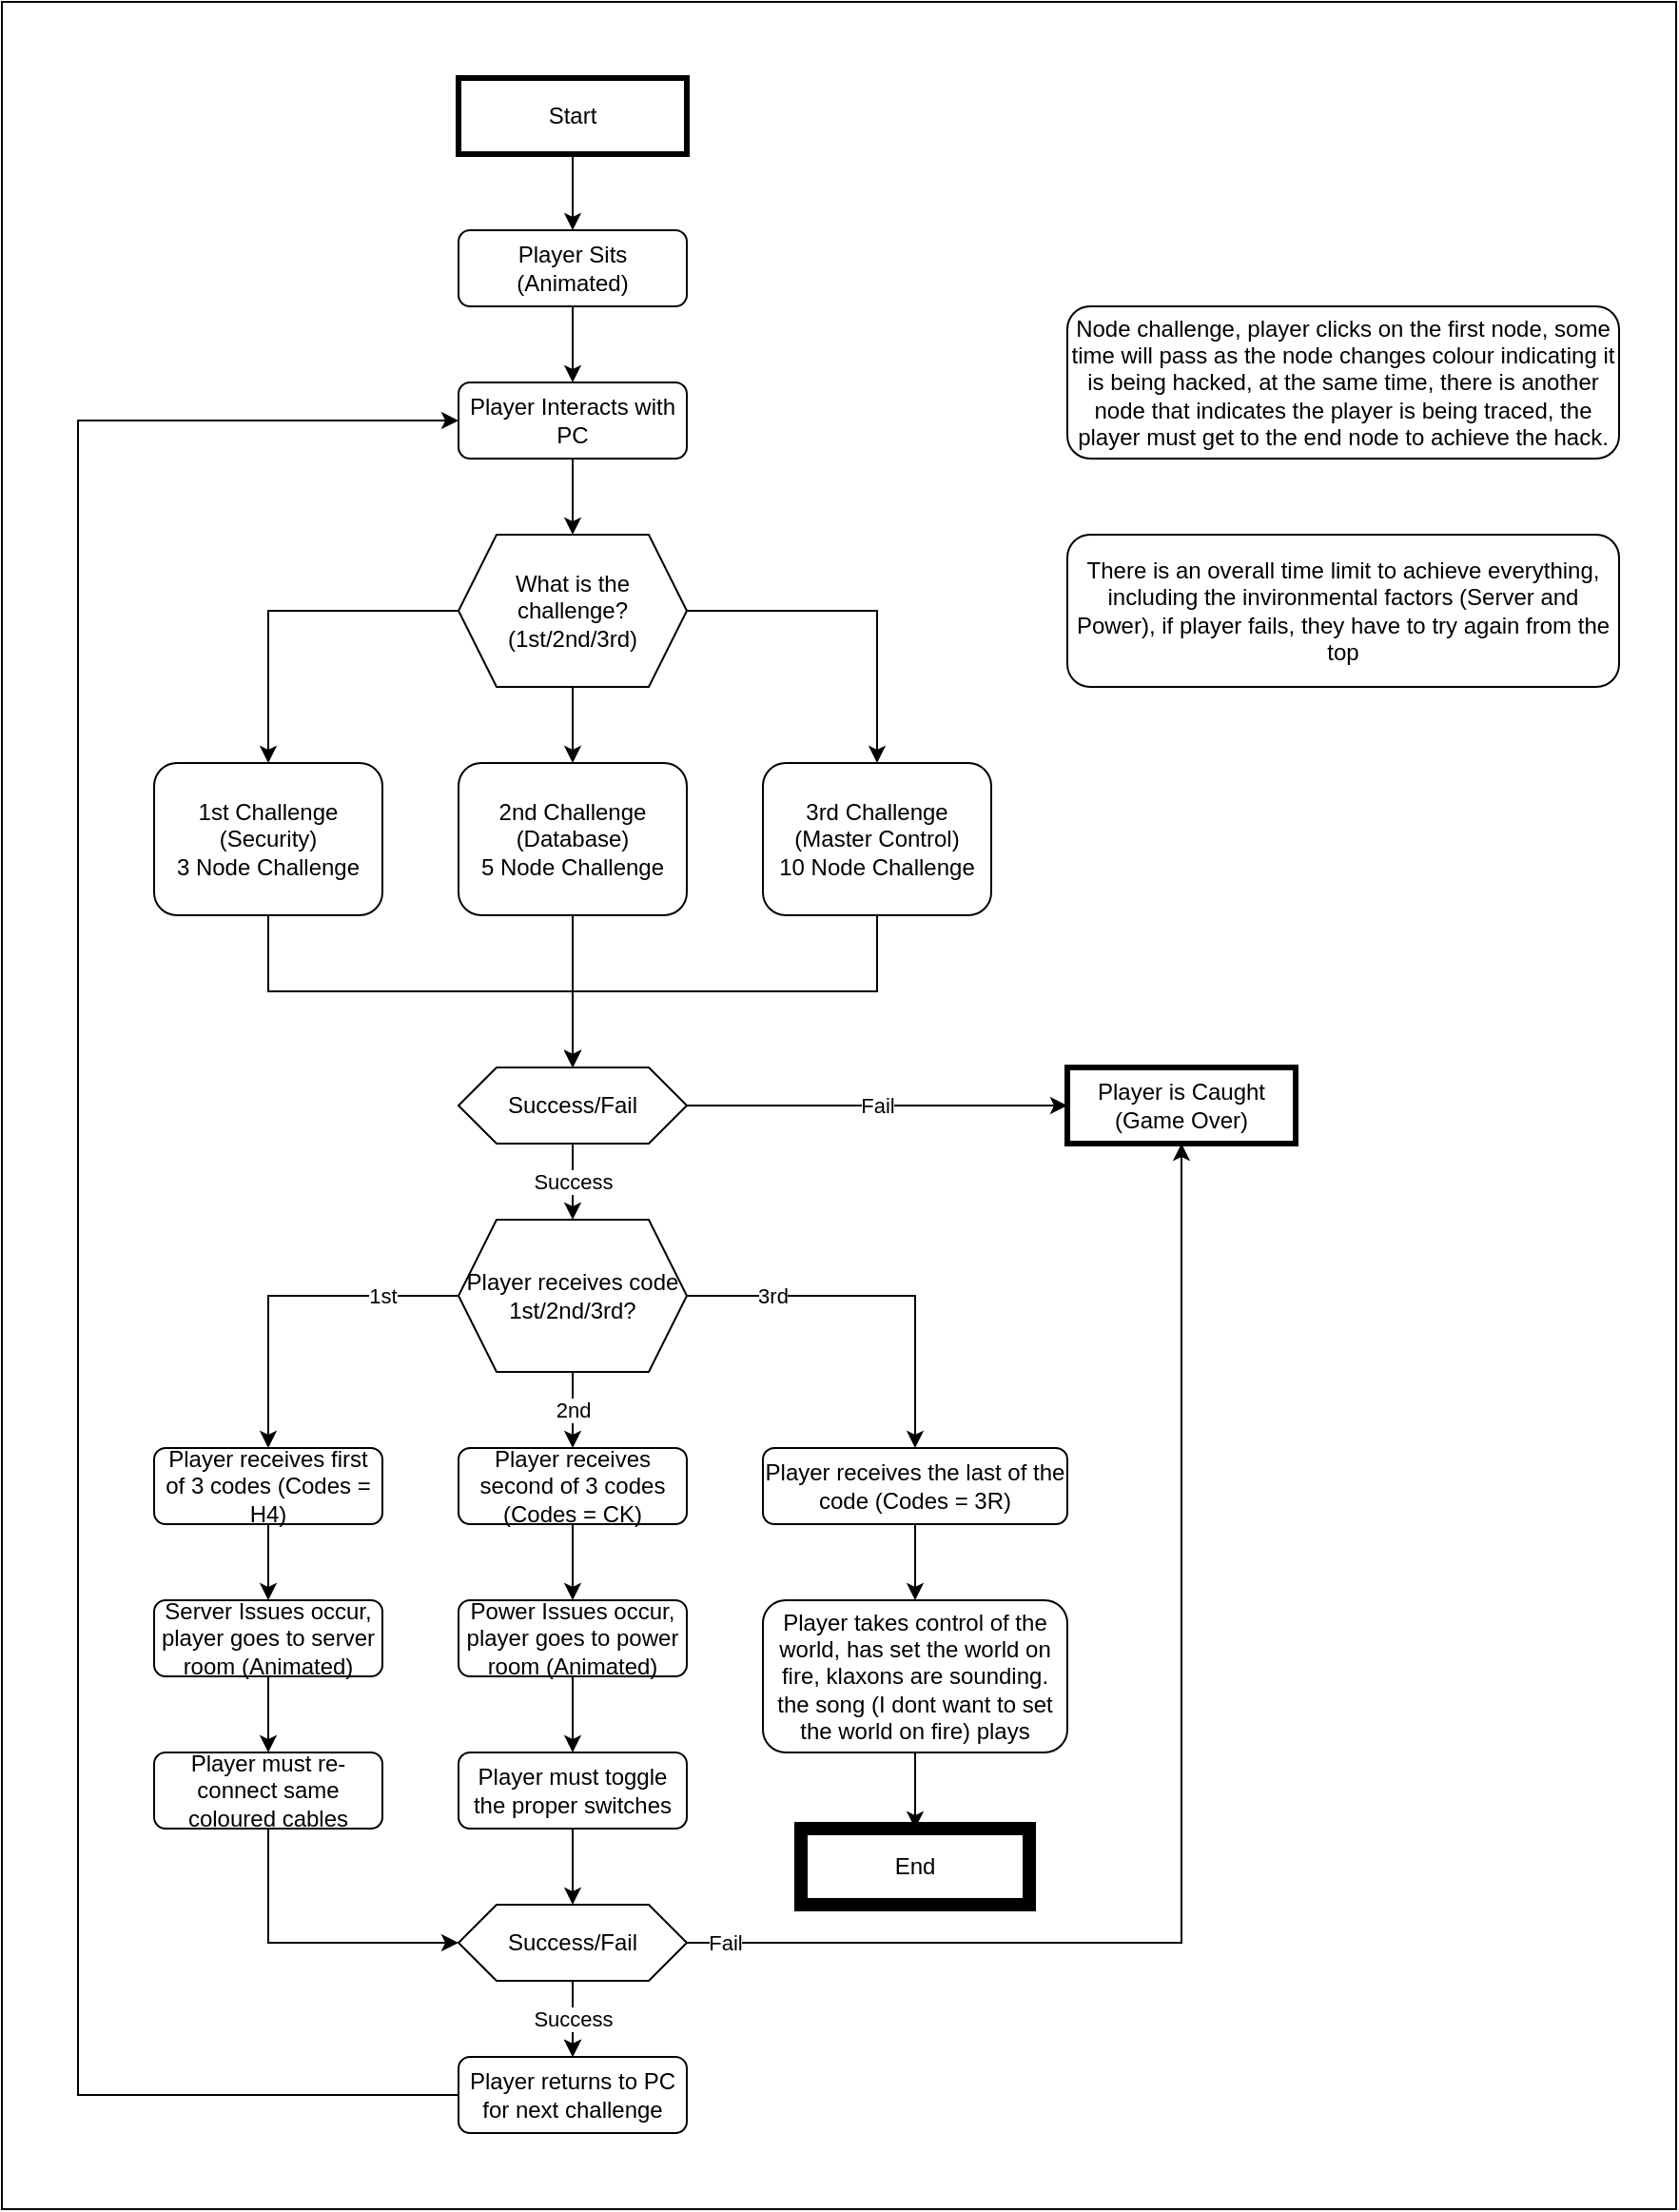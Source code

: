 <mxfile version="13.2.4" type="device"><diagram id="YiY8AesXvh9ImIPZQwb5" name="Page-1"><mxGraphModel dx="1413" dy="1613" grid="1" gridSize="10" guides="1" tooltips="1" connect="1" arrows="1" fold="1" page="0" pageScale="1" pageWidth="850" pageHeight="1100" math="0" shadow="0"><root><mxCell id="0"/><mxCell id="1" parent="0"/><mxCell id="MPsv6QzDF46ie0vP1PCp-125" value="" style="rounded=0;whiteSpace=wrap;html=1;strokeWidth=1;" parent="1" vertex="1"><mxGeometry x="440" width="880" height="1160" as="geometry"/></mxCell><mxCell id="MPsv6QzDF46ie0vP1PCp-3" style="edgeStyle=orthogonalEdgeStyle;rounded=0;orthogonalLoop=1;jettySize=auto;html=1;entryX=0.5;entryY=0;entryDx=0;entryDy=0;" parent="1" source="MPsv6QzDF46ie0vP1PCp-1" target="MPsv6QzDF46ie0vP1PCp-2" edge="1"><mxGeometry relative="1" as="geometry"/></mxCell><mxCell id="MPsv6QzDF46ie0vP1PCp-1" value="Start" style="rounded=0;whiteSpace=wrap;html=1;strokeWidth=3;" parent="1" vertex="1"><mxGeometry x="680" y="40" width="120" height="40" as="geometry"/></mxCell><mxCell id="MPsv6QzDF46ie0vP1PCp-5" value="" style="edgeStyle=orthogonalEdgeStyle;rounded=0;orthogonalLoop=1;jettySize=auto;html=1;" parent="1" source="MPsv6QzDF46ie0vP1PCp-2" target="MPsv6QzDF46ie0vP1PCp-4" edge="1"><mxGeometry relative="1" as="geometry"/></mxCell><mxCell id="MPsv6QzDF46ie0vP1PCp-2" value="Player Sits (Animated)" style="rounded=1;whiteSpace=wrap;html=1;" parent="1" vertex="1"><mxGeometry x="680" y="120" width="120" height="40" as="geometry"/></mxCell><mxCell id="MPsv6QzDF46ie0vP1PCp-78" style="edgeStyle=orthogonalEdgeStyle;rounded=0;orthogonalLoop=1;jettySize=auto;html=1;exitX=0.5;exitY=1;exitDx=0;exitDy=0;" parent="1" source="MPsv6QzDF46ie0vP1PCp-81" target="MPsv6QzDF46ie0vP1PCp-76" edge="1"><mxGeometry relative="1" as="geometry"><mxPoint x="740.0" y="380.0" as="sourcePoint"/></mxGeometry></mxCell><mxCell id="MPsv6QzDF46ie0vP1PCp-79" style="edgeStyle=orthogonalEdgeStyle;rounded=0;orthogonalLoop=1;jettySize=auto;html=1;entryX=0.5;entryY=0;entryDx=0;entryDy=0;exitX=0;exitY=0.5;exitDx=0;exitDy=0;" parent="1" source="MPsv6QzDF46ie0vP1PCp-81" target="MPsv6QzDF46ie0vP1PCp-6" edge="1"><mxGeometry relative="1" as="geometry"/></mxCell><mxCell id="MPsv6QzDF46ie0vP1PCp-80" style="edgeStyle=orthogonalEdgeStyle;rounded=0;orthogonalLoop=1;jettySize=auto;html=1;exitX=1;exitY=0.5;exitDx=0;exitDy=0;" parent="1" source="MPsv6QzDF46ie0vP1PCp-81" target="MPsv6QzDF46ie0vP1PCp-77" edge="1"><mxGeometry relative="1" as="geometry"/></mxCell><mxCell id="MPsv6QzDF46ie0vP1PCp-82" style="edgeStyle=orthogonalEdgeStyle;rounded=0;orthogonalLoop=1;jettySize=auto;html=1;entryX=0.5;entryY=0;entryDx=0;entryDy=0;" parent="1" source="MPsv6QzDF46ie0vP1PCp-4" target="MPsv6QzDF46ie0vP1PCp-81" edge="1"><mxGeometry relative="1" as="geometry"/></mxCell><mxCell id="MPsv6QzDF46ie0vP1PCp-4" value="Player Interacts with PC" style="whiteSpace=wrap;html=1;rounded=1;" parent="1" vertex="1"><mxGeometry x="680" y="200" width="120" height="40" as="geometry"/></mxCell><mxCell id="MPsv6QzDF46ie0vP1PCp-85" style="edgeStyle=orthogonalEdgeStyle;rounded=0;orthogonalLoop=1;jettySize=auto;html=1;entryX=0.5;entryY=0;entryDx=0;entryDy=0;exitX=0.5;exitY=1;exitDx=0;exitDy=0;" parent="1" source="MPsv6QzDF46ie0vP1PCp-6" target="MPsv6QzDF46ie0vP1PCp-83" edge="1"><mxGeometry relative="1" as="geometry"/></mxCell><mxCell id="MPsv6QzDF46ie0vP1PCp-6" value="1st Challenge (Security)&lt;br&gt;3 Node Challenge" style="whiteSpace=wrap;html=1;rounded=1;" parent="1" vertex="1"><mxGeometry x="520" y="400" width="120" height="80" as="geometry"/></mxCell><mxCell id="MPsv6QzDF46ie0vP1PCp-24" value="Node challenge, player clicks on the first node, some time will pass as the node changes colour indicating it is being hacked, at the same time, there is another node that indicates the player is being traced, the player must get to the end node to achieve the hack." style="rounded=1;whiteSpace=wrap;html=1;" parent="1" vertex="1"><mxGeometry x="1000" y="160" width="290" height="80" as="geometry"/></mxCell><mxCell id="MPsv6QzDF46ie0vP1PCp-25" value="There is an overall time limit to achieve everything, including the invironmental factors (Server and Power), if player fails, they have to try again from the top" style="rounded=1;whiteSpace=wrap;html=1;" parent="1" vertex="1"><mxGeometry x="1000" y="280" width="290" height="80" as="geometry"/></mxCell><mxCell id="MPsv6QzDF46ie0vP1PCp-84" style="edgeStyle=orthogonalEdgeStyle;rounded=0;orthogonalLoop=1;jettySize=auto;html=1;entryX=0.5;entryY=0;entryDx=0;entryDy=0;" parent="1" source="MPsv6QzDF46ie0vP1PCp-76" target="MPsv6QzDF46ie0vP1PCp-83" edge="1"><mxGeometry relative="1" as="geometry"/></mxCell><mxCell id="MPsv6QzDF46ie0vP1PCp-76" value="2nd Challenge (Database)&lt;br&gt;5 Node Challenge" style="whiteSpace=wrap;html=1;rounded=1;" parent="1" vertex="1"><mxGeometry x="680" y="400" width="120" height="80" as="geometry"/></mxCell><mxCell id="MPsv6QzDF46ie0vP1PCp-86" style="edgeStyle=orthogonalEdgeStyle;rounded=0;orthogonalLoop=1;jettySize=auto;html=1;exitX=0.5;exitY=1;exitDx=0;exitDy=0;entryX=0.5;entryY=0;entryDx=0;entryDy=0;" parent="1" source="MPsv6QzDF46ie0vP1PCp-77" target="MPsv6QzDF46ie0vP1PCp-83" edge="1"><mxGeometry relative="1" as="geometry"/></mxCell><mxCell id="MPsv6QzDF46ie0vP1PCp-77" value="3rd Challenge (Master Control)&lt;br&gt;10 Node Challenge" style="whiteSpace=wrap;html=1;rounded=1;" parent="1" vertex="1"><mxGeometry x="840" y="400" width="120" height="80" as="geometry"/></mxCell><mxCell id="MPsv6QzDF46ie0vP1PCp-81" value="What is the challenge?&lt;br&gt;(1st/2nd/3rd)" style="shape=hexagon;perimeter=hexagonPerimeter2;whiteSpace=wrap;html=1;fixedSize=1;" parent="1" vertex="1"><mxGeometry x="680" y="280" width="120" height="80" as="geometry"/></mxCell><mxCell id="MPsv6QzDF46ie0vP1PCp-94" value="Fail" style="edgeStyle=orthogonalEdgeStyle;rounded=0;orthogonalLoop=1;jettySize=auto;html=1;entryX=0;entryY=0.5;entryDx=0;entryDy=0;" parent="1" source="MPsv6QzDF46ie0vP1PCp-83" target="MPsv6QzDF46ie0vP1PCp-93" edge="1"><mxGeometry relative="1" as="geometry"/></mxCell><mxCell id="MPsv6QzDF46ie0vP1PCp-96" value="Success" style="edgeStyle=orthogonalEdgeStyle;rounded=0;orthogonalLoop=1;jettySize=auto;html=1;" parent="1" source="MPsv6QzDF46ie0vP1PCp-83" target="MPsv6QzDF46ie0vP1PCp-95" edge="1"><mxGeometry relative="1" as="geometry"/></mxCell><mxCell id="MPsv6QzDF46ie0vP1PCp-83" value="Success/Fail" style="shape=hexagon;perimeter=hexagonPerimeter2;whiteSpace=wrap;html=1;fixedSize=1;" parent="1" vertex="1"><mxGeometry x="680" y="560" width="120" height="40" as="geometry"/></mxCell><mxCell id="MPsv6QzDF46ie0vP1PCp-87" value="Player receives first of 3 codes (Codes = H4)" style="whiteSpace=wrap;html=1;rounded=1;" parent="1" vertex="1"><mxGeometry x="520" y="760" width="120" height="40" as="geometry"/></mxCell><mxCell id="MPsv6QzDF46ie0vP1PCp-105" style="edgeStyle=orthogonalEdgeStyle;rounded=0;orthogonalLoop=1;jettySize=auto;html=1;entryX=0.5;entryY=0;entryDx=0;entryDy=0;exitX=0.5;exitY=1;exitDx=0;exitDy=0;" parent="1" source="MPsv6QzDF46ie0vP1PCp-87" target="MPsv6QzDF46ie0vP1PCp-101" edge="1"><mxGeometry relative="1" as="geometry"/></mxCell><mxCell id="MPsv6QzDF46ie0vP1PCp-121" style="edgeStyle=orthogonalEdgeStyle;rounded=0;orthogonalLoop=1;jettySize=auto;html=1;entryX=0.5;entryY=0;entryDx=0;entryDy=0;" parent="1" source="MPsv6QzDF46ie0vP1PCp-88" target="MPsv6QzDF46ie0vP1PCp-118" edge="1"><mxGeometry relative="1" as="geometry"/></mxCell><mxCell id="MPsv6QzDF46ie0vP1PCp-88" value="Player receives second of 3 codes (Codes = CK)" style="whiteSpace=wrap;html=1;rounded=1;" parent="1" vertex="1"><mxGeometry x="680" y="760" width="120" height="40" as="geometry"/></mxCell><mxCell id="MPsv6QzDF46ie0vP1PCp-116" style="edgeStyle=orthogonalEdgeStyle;rounded=0;orthogonalLoop=1;jettySize=auto;html=1;entryX=0.5;entryY=0;entryDx=0;entryDy=0;" parent="1" source="MPsv6QzDF46ie0vP1PCp-89" target="MPsv6QzDF46ie0vP1PCp-114" edge="1"><mxGeometry relative="1" as="geometry"/></mxCell><mxCell id="MPsv6QzDF46ie0vP1PCp-89" value="Player receives the last of the code (Codes = 3R)" style="whiteSpace=wrap;html=1;rounded=1;" parent="1" vertex="1"><mxGeometry x="840" y="760" width="160" height="40" as="geometry"/></mxCell><mxCell id="MPsv6QzDF46ie0vP1PCp-93" value="Player is Caught (Game Over)" style="rounded=0;whiteSpace=wrap;html=1;strokeWidth=3;" parent="1" vertex="1"><mxGeometry x="1000" y="560" width="120" height="40" as="geometry"/></mxCell><mxCell id="MPsv6QzDF46ie0vP1PCp-97" value="2nd" style="edgeStyle=orthogonalEdgeStyle;rounded=0;orthogonalLoop=1;jettySize=auto;html=1;entryX=0.5;entryY=0;entryDx=0;entryDy=0;" parent="1" source="MPsv6QzDF46ie0vP1PCp-95" target="MPsv6QzDF46ie0vP1PCp-88" edge="1"><mxGeometry relative="1" as="geometry"/></mxCell><mxCell id="MPsv6QzDF46ie0vP1PCp-98" value="1st" style="edgeStyle=orthogonalEdgeStyle;rounded=0;orthogonalLoop=1;jettySize=auto;html=1;" parent="1" source="MPsv6QzDF46ie0vP1PCp-95" target="MPsv6QzDF46ie0vP1PCp-87" edge="1"><mxGeometry x="-0.556" relative="1" as="geometry"><mxPoint as="offset"/></mxGeometry></mxCell><mxCell id="MPsv6QzDF46ie0vP1PCp-99" value="3rd" style="edgeStyle=orthogonalEdgeStyle;rounded=0;orthogonalLoop=1;jettySize=auto;html=1;entryX=0.5;entryY=0;entryDx=0;entryDy=0;" parent="1" source="MPsv6QzDF46ie0vP1PCp-95" target="MPsv6QzDF46ie0vP1PCp-89" edge="1"><mxGeometry x="-0.555" relative="1" as="geometry"><Array as="points"><mxPoint x="920" y="680"/></Array><mxPoint as="offset"/></mxGeometry></mxCell><mxCell id="MPsv6QzDF46ie0vP1PCp-95" value="Player receives code&lt;br&gt;1st/2nd/3rd?" style="shape=hexagon;perimeter=hexagonPerimeter2;whiteSpace=wrap;html=1;fixedSize=1;" parent="1" vertex="1"><mxGeometry x="680" y="640" width="120" height="80" as="geometry"/></mxCell><mxCell id="MPsv6QzDF46ie0vP1PCp-100" style="edgeStyle=orthogonalEdgeStyle;rounded=0;orthogonalLoop=1;jettySize=auto;html=1;entryX=0.5;entryY=0;entryDx=0;entryDy=0;" parent="1" source="MPsv6QzDF46ie0vP1PCp-101" target="MPsv6QzDF46ie0vP1PCp-103" edge="1"><mxGeometry relative="1" as="geometry"><mxPoint x="580" y="920" as="targetPoint"/></mxGeometry></mxCell><mxCell id="MPsv6QzDF46ie0vP1PCp-101" value="Server Issues occur, player goes to server room (Animated)" style="whiteSpace=wrap;html=1;rounded=1;" parent="1" vertex="1"><mxGeometry x="520" y="840" width="120" height="40" as="geometry"/></mxCell><mxCell id="MPsv6QzDF46ie0vP1PCp-123" style="edgeStyle=orthogonalEdgeStyle;rounded=0;orthogonalLoop=1;jettySize=auto;html=1;entryX=0;entryY=0.5;entryDx=0;entryDy=0;" parent="1" source="MPsv6QzDF46ie0vP1PCp-103" target="MPsv6QzDF46ie0vP1PCp-108" edge="1"><mxGeometry relative="1" as="geometry"><Array as="points"><mxPoint x="580" y="1020"/></Array></mxGeometry></mxCell><mxCell id="MPsv6QzDF46ie0vP1PCp-103" value="Player must re-connect same coloured cables" style="whiteSpace=wrap;html=1;rounded=1;" parent="1" vertex="1"><mxGeometry x="520" y="920" width="120" height="40" as="geometry"/></mxCell><mxCell id="MPsv6QzDF46ie0vP1PCp-107" style="edgeStyle=orthogonalEdgeStyle;rounded=0;orthogonalLoop=1;jettySize=auto;html=1;entryX=0;entryY=0.5;entryDx=0;entryDy=0;exitX=0;exitY=0.5;exitDx=0;exitDy=0;" parent="1" source="MPsv6QzDF46ie0vP1PCp-104" target="MPsv6QzDF46ie0vP1PCp-4" edge="1"><mxGeometry relative="1" as="geometry"><mxPoint x="420" y="530" as="targetPoint"/><Array as="points"><mxPoint x="480" y="1100"/><mxPoint x="480" y="220"/></Array></mxGeometry></mxCell><mxCell id="MPsv6QzDF46ie0vP1PCp-104" value="Player returns to PC for next challenge" style="whiteSpace=wrap;html=1;rounded=1;" parent="1" vertex="1"><mxGeometry x="680" y="1080" width="120" height="40" as="geometry"/></mxCell><mxCell id="MPsv6QzDF46ie0vP1PCp-110" style="edgeStyle=orthogonalEdgeStyle;rounded=0;orthogonalLoop=1;jettySize=auto;html=1;" parent="1" source="MPsv6QzDF46ie0vP1PCp-108" target="MPsv6QzDF46ie0vP1PCp-104" edge="1"><mxGeometry relative="1" as="geometry"/></mxCell><mxCell id="MPsv6QzDF46ie0vP1PCp-111" value="Success" style="edgeStyle=orthogonalEdgeStyle;rounded=0;orthogonalLoop=1;jettySize=auto;html=1;" parent="1" source="MPsv6QzDF46ie0vP1PCp-108" target="MPsv6QzDF46ie0vP1PCp-104" edge="1"><mxGeometry relative="1" as="geometry"/></mxCell><mxCell id="MPsv6QzDF46ie0vP1PCp-112" value="Fail" style="edgeStyle=orthogonalEdgeStyle;rounded=0;orthogonalLoop=1;jettySize=auto;html=1;entryX=0.5;entryY=1;entryDx=0;entryDy=0;" parent="1" source="MPsv6QzDF46ie0vP1PCp-108" target="MPsv6QzDF46ie0vP1PCp-93" edge="1"><mxGeometry x="-0.941" relative="1" as="geometry"><mxPoint as="offset"/></mxGeometry></mxCell><mxCell id="MPsv6QzDF46ie0vP1PCp-108" value="Success/Fail" style="shape=hexagon;perimeter=hexagonPerimeter2;whiteSpace=wrap;html=1;fixedSize=1;" parent="1" vertex="1"><mxGeometry x="680" y="1000" width="120" height="40" as="geometry"/></mxCell><mxCell id="MPsv6QzDF46ie0vP1PCp-113" style="edgeStyle=orthogonalEdgeStyle;rounded=0;orthogonalLoop=1;jettySize=auto;html=1;entryX=0.5;entryY=0;entryDx=0;entryDy=0;" parent="1" source="MPsv6QzDF46ie0vP1PCp-114" target="MPsv6QzDF46ie0vP1PCp-115" edge="1"><mxGeometry relative="1" as="geometry"><mxPoint x="900" y="940" as="targetPoint"/></mxGeometry></mxCell><mxCell id="MPsv6QzDF46ie0vP1PCp-114" value="Player takes control of the world, has set the world on fire, klaxons are sounding. the song (I dont want to set the world on fire) plays" style="whiteSpace=wrap;html=1;rounded=1;" parent="1" vertex="1"><mxGeometry x="840" y="840" width="160" height="80" as="geometry"/></mxCell><mxCell id="MPsv6QzDF46ie0vP1PCp-115" value="End" style="rounded=0;whiteSpace=wrap;html=1;strokeWidth=7;" parent="1" vertex="1"><mxGeometry x="860" y="960" width="120" height="40" as="geometry"/></mxCell><mxCell id="MPsv6QzDF46ie0vP1PCp-122" style="edgeStyle=orthogonalEdgeStyle;rounded=0;orthogonalLoop=1;jettySize=auto;html=1;entryX=0.5;entryY=0;entryDx=0;entryDy=0;" parent="1" source="MPsv6QzDF46ie0vP1PCp-118" target="MPsv6QzDF46ie0vP1PCp-119" edge="1"><mxGeometry relative="1" as="geometry"/></mxCell><mxCell id="MPsv6QzDF46ie0vP1PCp-118" value="Power Issues occur, player goes to power room (Animated)" style="whiteSpace=wrap;html=1;rounded=1;" parent="1" vertex="1"><mxGeometry x="680" y="840" width="120" height="40" as="geometry"/></mxCell><mxCell id="MPsv6QzDF46ie0vP1PCp-124" style="edgeStyle=orthogonalEdgeStyle;rounded=0;orthogonalLoop=1;jettySize=auto;html=1;entryX=0.5;entryY=0;entryDx=0;entryDy=0;" parent="1" source="MPsv6QzDF46ie0vP1PCp-119" target="MPsv6QzDF46ie0vP1PCp-108" edge="1"><mxGeometry relative="1" as="geometry"/></mxCell><mxCell id="MPsv6QzDF46ie0vP1PCp-119" value="Player must toggle the proper switches" style="whiteSpace=wrap;html=1;rounded=1;" parent="1" vertex="1"><mxGeometry x="680" y="920" width="120" height="40" as="geometry"/></mxCell></root></mxGraphModel></diagram></mxfile>